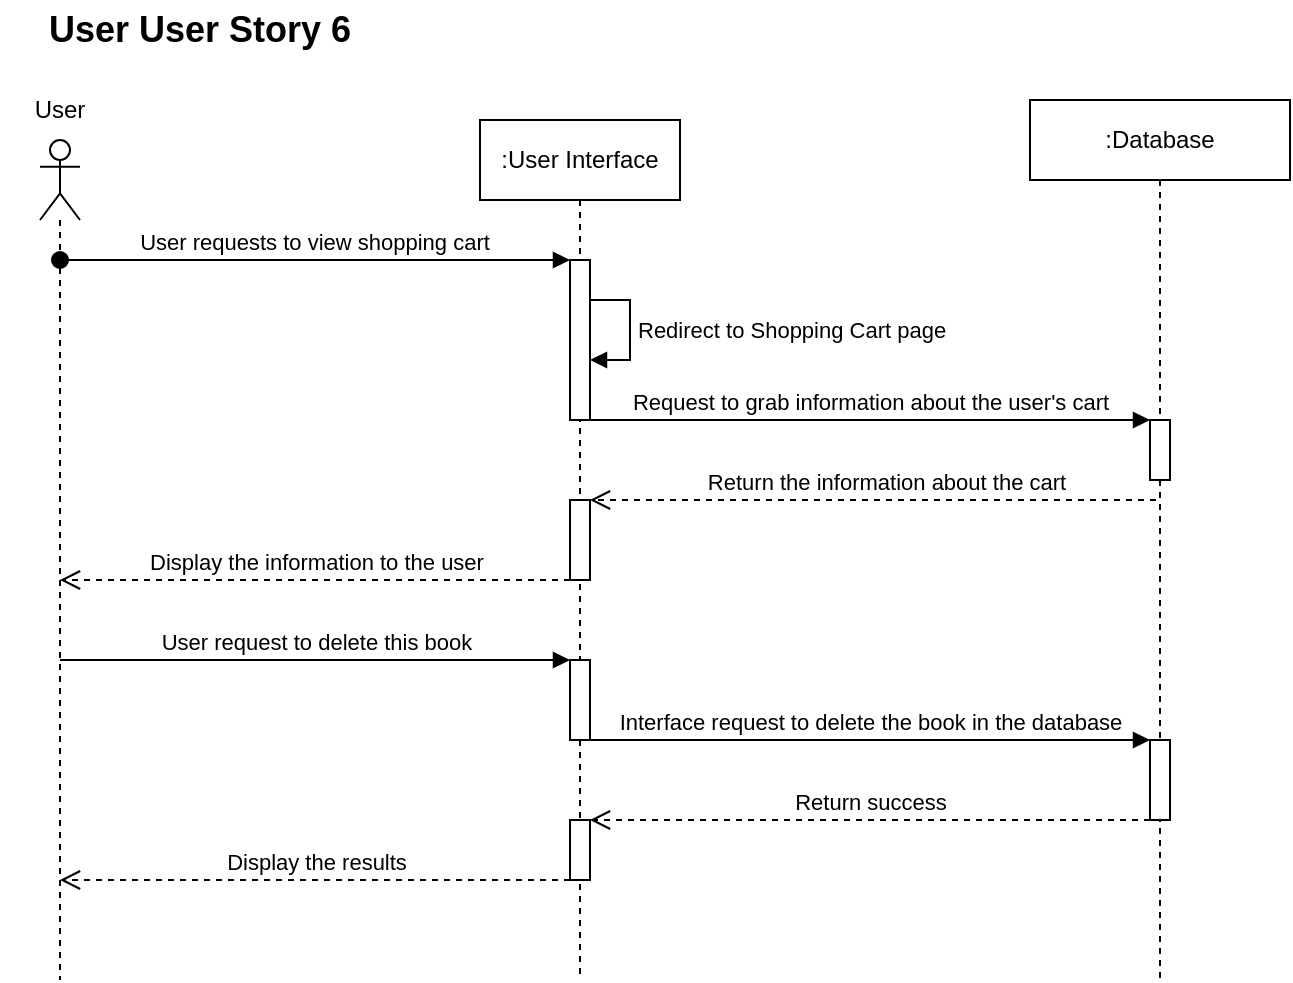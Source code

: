 <mxfile version="21.0.2" type="github">
  <diagram name="Page-1" id="2YBvvXClWsGukQMizWep">
    <mxGraphModel dx="998" dy="-277" grid="1" gridSize="10" guides="1" tooltips="1" connect="1" arrows="1" fold="1" page="1" pageScale="1" pageWidth="1100" pageHeight="850" math="0" shadow="0">
      <root>
        <mxCell id="0" />
        <mxCell id="1" parent="0" />
        <mxCell id="baRGr8AuVAOqppq-ZmzJ-1" value="&lt;span style=&quot;font-size: 18px;&quot;&gt;&lt;b&gt;User User Story 6&lt;/b&gt;&lt;/span&gt;" style="text;strokeColor=none;align=center;fillColor=none;html=1;verticalAlign=middle;whiteSpace=wrap;rounded=0;" parent="1" vertex="1">
          <mxGeometry x="100" y="870" width="190" height="30" as="geometry" />
        </mxCell>
        <mxCell id="pxK90KLyfKn7wupHSkQp-1" value="" style="shape=umlLifeline;perimeter=lifelinePerimeter;whiteSpace=wrap;html=1;container=1;dropTarget=0;collapsible=0;recursiveResize=0;outlineConnect=0;portConstraint=eastwest;newEdgeStyle={&quot;edgeStyle&quot;:&quot;elbowEdgeStyle&quot;,&quot;elbow&quot;:&quot;vertical&quot;,&quot;curved&quot;:0,&quot;rounded&quot;:0};participant=umlActor;" vertex="1" parent="1">
          <mxGeometry x="115" y="940" width="20" height="420" as="geometry" />
        </mxCell>
        <mxCell id="pxK90KLyfKn7wupHSkQp-2" value="User" style="text;strokeColor=none;align=center;fillColor=none;html=1;verticalAlign=middle;whiteSpace=wrap;rounded=0;" vertex="1" parent="1">
          <mxGeometry x="95" y="910" width="60" height="30" as="geometry" />
        </mxCell>
        <mxCell id="pxK90KLyfKn7wupHSkQp-3" value=":User Interface" style="shape=umlLifeline;perimeter=lifelinePerimeter;whiteSpace=wrap;html=1;container=0;dropTarget=0;collapsible=0;recursiveResize=0;outlineConnect=0;portConstraint=eastwest;newEdgeStyle={&quot;edgeStyle&quot;:&quot;elbowEdgeStyle&quot;,&quot;elbow&quot;:&quot;vertical&quot;,&quot;curved&quot;:0,&quot;rounded&quot;:0};" vertex="1" parent="1">
          <mxGeometry x="335" y="930" width="100" height="430" as="geometry" />
        </mxCell>
        <mxCell id="pxK90KLyfKn7wupHSkQp-4" value="" style="html=1;points=[];perimeter=orthogonalPerimeter;outlineConnect=0;targetShapes=umlLifeline;portConstraint=eastwest;newEdgeStyle={&quot;edgeStyle&quot;:&quot;elbowEdgeStyle&quot;,&quot;elbow&quot;:&quot;vertical&quot;,&quot;curved&quot;:0,&quot;rounded&quot;:0};" vertex="1" parent="pxK90KLyfKn7wupHSkQp-3">
          <mxGeometry x="45" y="70" width="10" height="80" as="geometry" />
        </mxCell>
        <mxCell id="pxK90KLyfKn7wupHSkQp-5" value="" style="html=1;points=[];perimeter=orthogonalPerimeter;outlineConnect=0;targetShapes=umlLifeline;portConstraint=eastwest;newEdgeStyle={&quot;edgeStyle&quot;:&quot;elbowEdgeStyle&quot;,&quot;elbow&quot;:&quot;vertical&quot;,&quot;curved&quot;:0,&quot;rounded&quot;:0};" vertex="1" parent="pxK90KLyfKn7wupHSkQp-3">
          <mxGeometry x="45" y="190" width="10" height="40" as="geometry" />
        </mxCell>
        <mxCell id="pxK90KLyfKn7wupHSkQp-11" value="Redirect to Shopping Cart page" style="html=1;align=left;spacingLeft=2;endArrow=block;rounded=0;edgeStyle=orthogonalEdgeStyle;curved=0;rounded=0;" edge="1" parent="pxK90KLyfKn7wupHSkQp-3" source="pxK90KLyfKn7wupHSkQp-4" target="pxK90KLyfKn7wupHSkQp-4">
          <mxGeometry relative="1" as="geometry">
            <mxPoint x="55" y="90" as="sourcePoint" />
            <Array as="points">
              <mxPoint x="75" y="90" />
              <mxPoint x="75" y="120" />
            </Array>
            <mxPoint x="55" y="120" as="targetPoint" />
          </mxGeometry>
        </mxCell>
        <mxCell id="pxK90KLyfKn7wupHSkQp-20" value="" style="html=1;points=[];perimeter=orthogonalPerimeter;outlineConnect=0;targetShapes=umlLifeline;portConstraint=eastwest;newEdgeStyle={&quot;edgeStyle&quot;:&quot;elbowEdgeStyle&quot;,&quot;elbow&quot;:&quot;vertical&quot;,&quot;curved&quot;:0,&quot;rounded&quot;:0};" vertex="1" parent="pxK90KLyfKn7wupHSkQp-3">
          <mxGeometry x="45" y="270" width="10" height="40" as="geometry" />
        </mxCell>
        <mxCell id="pxK90KLyfKn7wupHSkQp-13" value="" style="html=1;points=[];perimeter=orthogonalPerimeter;outlineConnect=0;targetShapes=umlLifeline;portConstraint=eastwest;newEdgeStyle={&quot;edgeStyle&quot;:&quot;elbowEdgeStyle&quot;,&quot;elbow&quot;:&quot;vertical&quot;,&quot;curved&quot;:0,&quot;rounded&quot;:0};" vertex="1" parent="pxK90KLyfKn7wupHSkQp-3">
          <mxGeometry x="45" y="350" width="10" height="30" as="geometry" />
        </mxCell>
        <mxCell id="pxK90KLyfKn7wupHSkQp-9" value="User requests to view shopping cart" style="html=1;verticalAlign=bottom;startArrow=oval;endArrow=block;startSize=8;edgeStyle=elbowEdgeStyle;elbow=vertical;curved=0;rounded=0;" edge="1" parent="1" source="pxK90KLyfKn7wupHSkQp-1" target="pxK90KLyfKn7wupHSkQp-4">
          <mxGeometry x="-0.002" relative="1" as="geometry">
            <mxPoint x="170" y="1000" as="sourcePoint" />
            <mxPoint x="425" y="1000" as="targetPoint" />
            <Array as="points">
              <mxPoint x="270" y="1000" />
            </Array>
            <mxPoint as="offset" />
          </mxGeometry>
        </mxCell>
        <mxCell id="pxK90KLyfKn7wupHSkQp-12" value=":Database" style="shape=umlLifeline;perimeter=lifelinePerimeter;whiteSpace=wrap;html=1;container=0;dropTarget=0;collapsible=0;recursiveResize=0;outlineConnect=0;portConstraint=eastwest;newEdgeStyle={&quot;edgeStyle&quot;:&quot;elbowEdgeStyle&quot;,&quot;elbow&quot;:&quot;vertical&quot;,&quot;curved&quot;:0,&quot;rounded&quot;:0};" vertex="1" parent="1">
          <mxGeometry x="610" y="920" width="130" height="440" as="geometry" />
        </mxCell>
        <mxCell id="pxK90KLyfKn7wupHSkQp-14" value="" style="html=1;points=[];perimeter=orthogonalPerimeter;outlineConnect=0;targetShapes=umlLifeline;portConstraint=eastwest;newEdgeStyle={&quot;edgeStyle&quot;:&quot;elbowEdgeStyle&quot;,&quot;elbow&quot;:&quot;vertical&quot;,&quot;curved&quot;:0,&quot;rounded&quot;:0};" vertex="1" parent="pxK90KLyfKn7wupHSkQp-12">
          <mxGeometry x="60" y="160" width="10" height="30" as="geometry" />
        </mxCell>
        <mxCell id="pxK90KLyfKn7wupHSkQp-22" value="" style="html=1;points=[];perimeter=orthogonalPerimeter;outlineConnect=0;targetShapes=umlLifeline;portConstraint=eastwest;newEdgeStyle={&quot;edgeStyle&quot;:&quot;elbowEdgeStyle&quot;,&quot;elbow&quot;:&quot;vertical&quot;,&quot;curved&quot;:0,&quot;rounded&quot;:0};" vertex="1" parent="pxK90KLyfKn7wupHSkQp-12">
          <mxGeometry x="60" y="320" width="10" height="40" as="geometry" />
        </mxCell>
        <mxCell id="pxK90KLyfKn7wupHSkQp-16" value="Request to grab information about the user&#39;s cart" style="html=1;verticalAlign=bottom;endArrow=block;edgeStyle=elbowEdgeStyle;elbow=vertical;curved=0;rounded=0;" edge="1" parent="1" source="pxK90KLyfKn7wupHSkQp-4" target="pxK90KLyfKn7wupHSkQp-14">
          <mxGeometry width="80" relative="1" as="geometry">
            <mxPoint x="490" y="1080.29" as="sourcePoint" />
            <mxPoint x="570" y="1080.29" as="targetPoint" />
            <Array as="points">
              <mxPoint x="640" y="1080" />
            </Array>
          </mxGeometry>
        </mxCell>
        <mxCell id="pxK90KLyfKn7wupHSkQp-17" value="Return the information about the cart" style="html=1;verticalAlign=bottom;endArrow=open;dashed=1;endSize=8;edgeStyle=elbowEdgeStyle;elbow=vertical;curved=0;rounded=0;" edge="1" parent="1" source="pxK90KLyfKn7wupHSkQp-14" target="pxK90KLyfKn7wupHSkQp-5">
          <mxGeometry relative="1" as="geometry">
            <mxPoint x="560" y="1120.29" as="sourcePoint" />
            <mxPoint x="480" y="1120.29" as="targetPoint" />
            <Array as="points">
              <mxPoint x="450" y="1120" />
            </Array>
          </mxGeometry>
        </mxCell>
        <mxCell id="pxK90KLyfKn7wupHSkQp-18" value="Display the information to the user" style="html=1;verticalAlign=bottom;endArrow=open;dashed=1;endSize=8;edgeStyle=elbowEdgeStyle;elbow=vertical;curved=0;rounded=0;" edge="1" parent="1" source="pxK90KLyfKn7wupHSkQp-5" target="pxK90KLyfKn7wupHSkQp-1">
          <mxGeometry relative="1" as="geometry">
            <mxPoint x="290" y="1160.29" as="sourcePoint" />
            <mxPoint x="210" y="1160.29" as="targetPoint" />
            <Array as="points">
              <mxPoint x="160" y="1160" />
            </Array>
          </mxGeometry>
        </mxCell>
        <mxCell id="pxK90KLyfKn7wupHSkQp-19" value="User request to delete this book" style="html=1;verticalAlign=bottom;endArrow=block;edgeStyle=elbowEdgeStyle;elbow=vertical;curved=0;rounded=0;" edge="1" parent="1" source="pxK90KLyfKn7wupHSkQp-1" target="pxK90KLyfKn7wupHSkQp-20">
          <mxGeometry width="80" relative="1" as="geometry">
            <mxPoint x="200" y="1200" as="sourcePoint" />
            <mxPoint x="280" y="1200" as="targetPoint" />
            <Array as="points">
              <mxPoint x="160" y="1200" />
            </Array>
          </mxGeometry>
        </mxCell>
        <mxCell id="pxK90KLyfKn7wupHSkQp-21" value="Interface request to delete the book in the database" style="html=1;verticalAlign=bottom;endArrow=block;edgeStyle=elbowEdgeStyle;elbow=vertical;curved=0;rounded=0;" edge="1" parent="1" source="pxK90KLyfKn7wupHSkQp-20" target="pxK90KLyfKn7wupHSkQp-22">
          <mxGeometry width="80" relative="1" as="geometry">
            <mxPoint x="500" y="1240.29" as="sourcePoint" />
            <mxPoint x="580" y="1240.29" as="targetPoint" />
            <Array as="points">
              <mxPoint x="620" y="1240" />
            </Array>
          </mxGeometry>
        </mxCell>
        <mxCell id="pxK90KLyfKn7wupHSkQp-23" value="Return success" style="html=1;verticalAlign=bottom;endArrow=open;dashed=1;endSize=8;edgeStyle=elbowEdgeStyle;elbow=vertical;curved=0;rounded=0;" edge="1" parent="1" source="pxK90KLyfKn7wupHSkQp-22" target="pxK90KLyfKn7wupHSkQp-13">
          <mxGeometry relative="1" as="geometry">
            <mxPoint x="530" y="1280.29" as="sourcePoint" />
            <mxPoint x="450" y="1280.29" as="targetPoint" />
            <Array as="points">
              <mxPoint x="510" y="1280" />
              <mxPoint x="600" y="1310" />
            </Array>
          </mxGeometry>
        </mxCell>
        <mxCell id="pxK90KLyfKn7wupHSkQp-24" value="Display the results" style="html=1;verticalAlign=bottom;endArrow=open;dashed=1;endSize=8;edgeStyle=elbowEdgeStyle;elbow=vertical;curved=0;rounded=0;" edge="1" parent="1" source="pxK90KLyfKn7wupHSkQp-13" target="pxK90KLyfKn7wupHSkQp-1">
          <mxGeometry relative="1" as="geometry">
            <mxPoint x="290" y="1310.29" as="sourcePoint" />
            <mxPoint x="210" y="1310.29" as="targetPoint" />
            <Array as="points">
              <mxPoint x="180" y="1310" />
            </Array>
          </mxGeometry>
        </mxCell>
      </root>
    </mxGraphModel>
  </diagram>
</mxfile>
